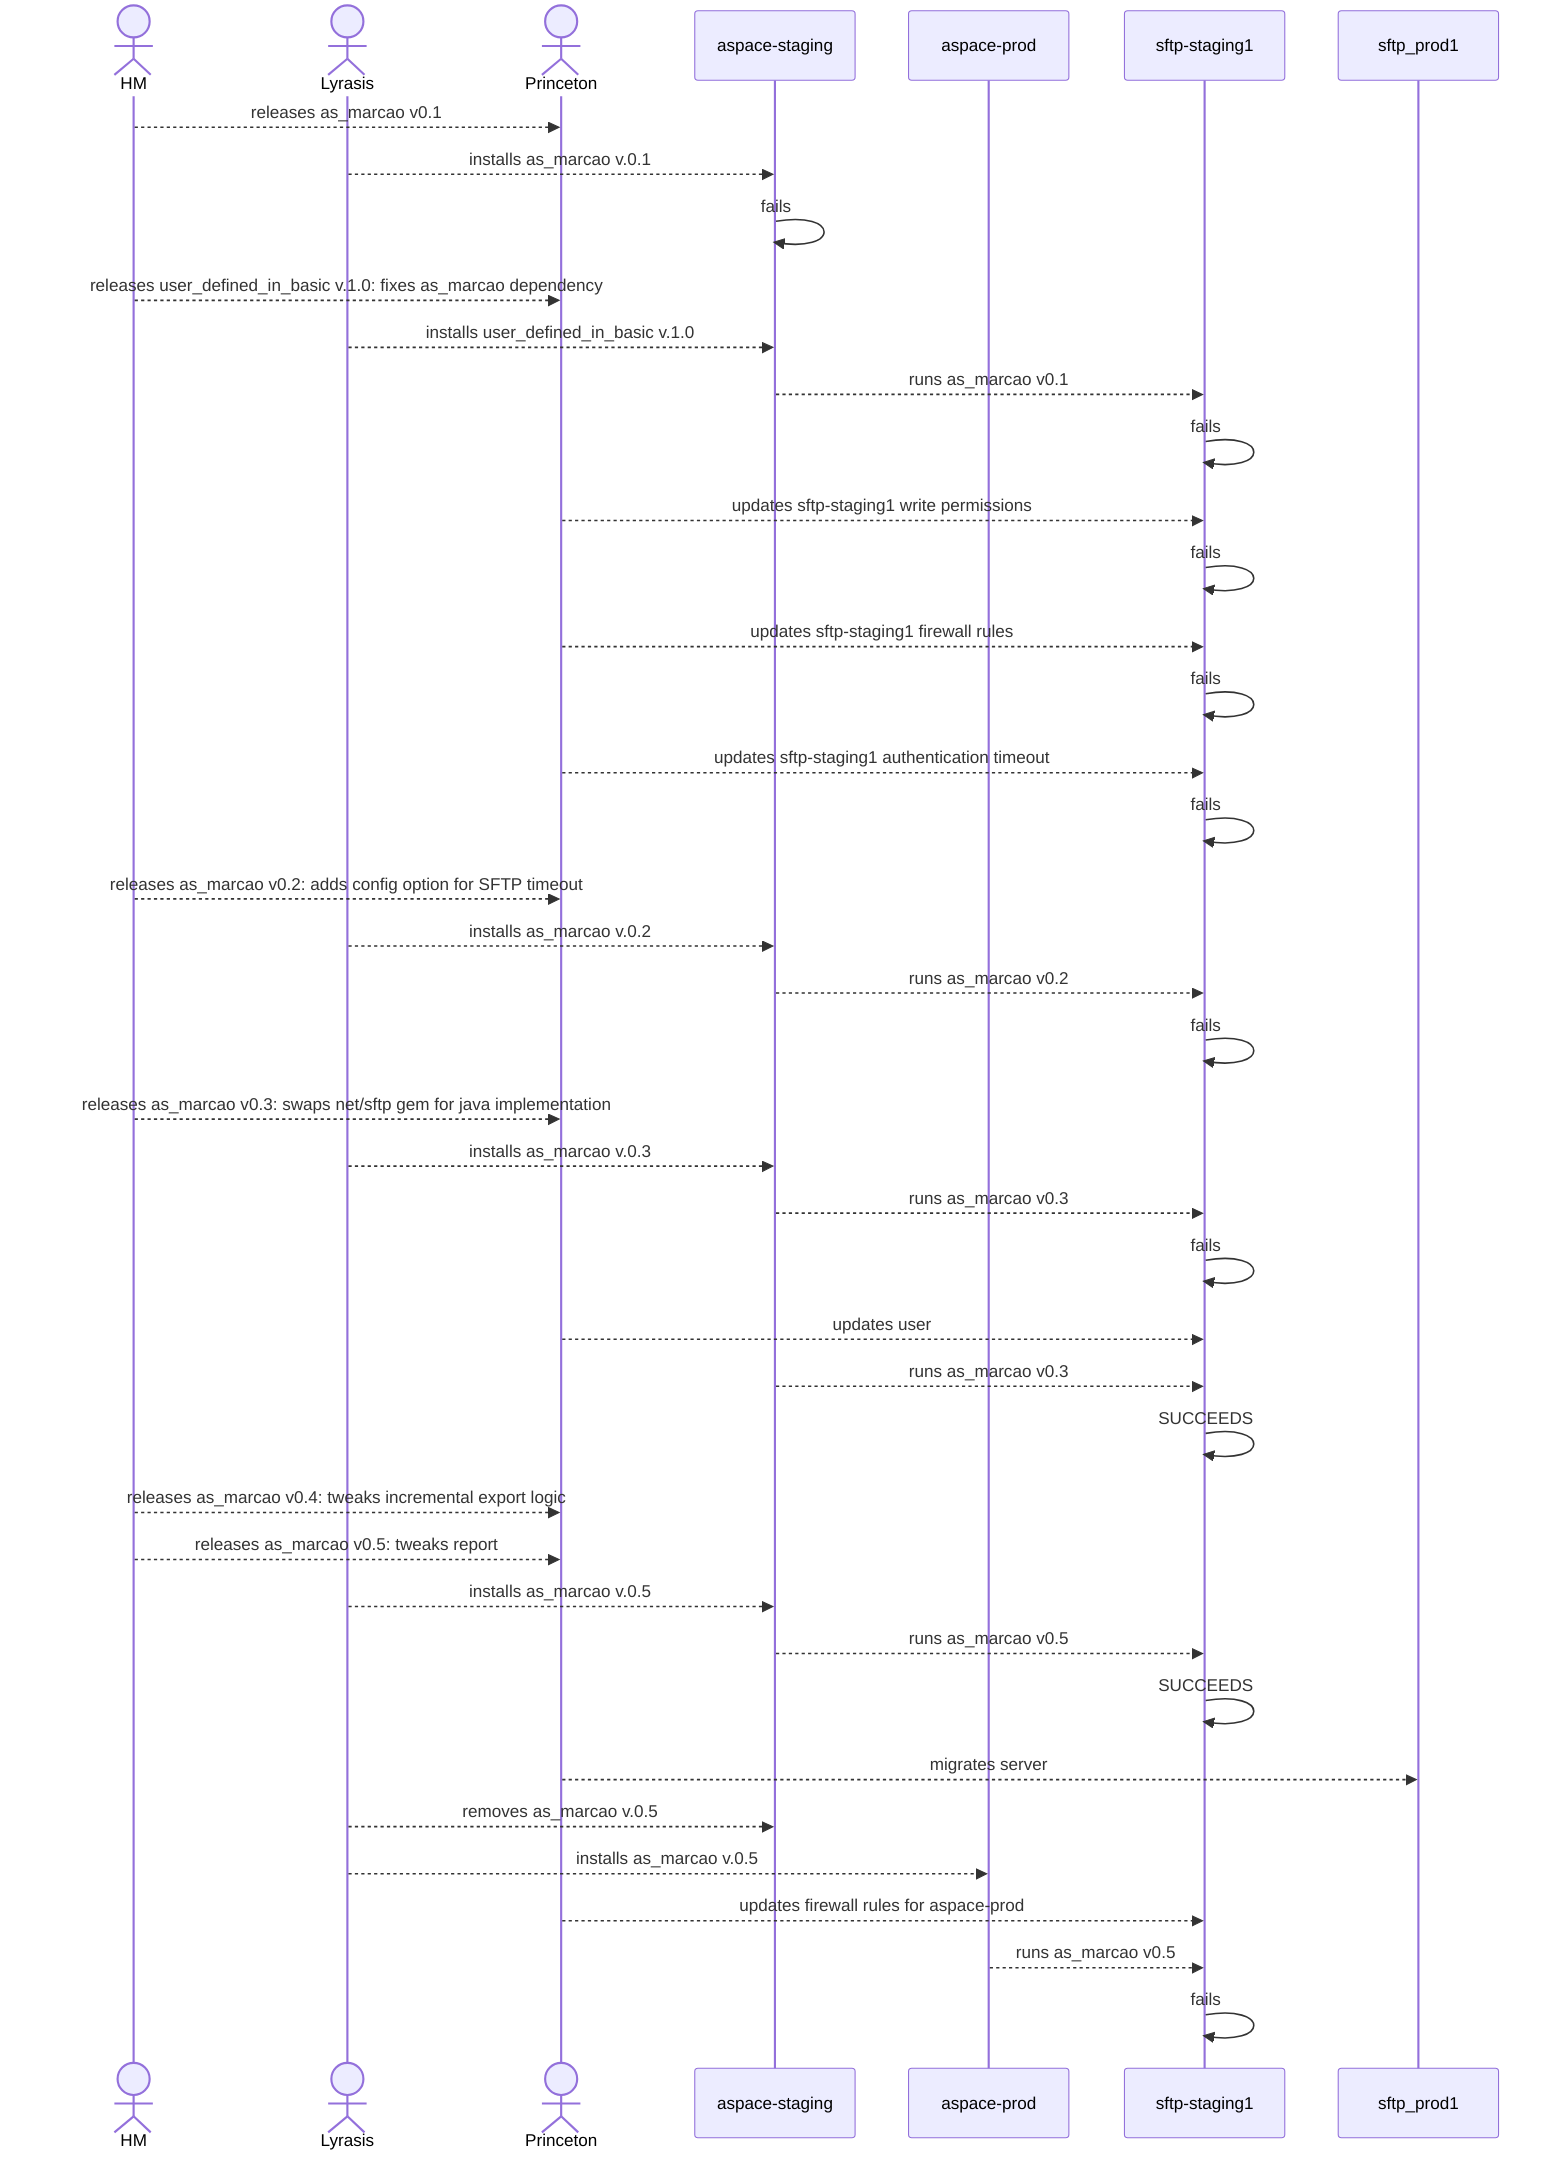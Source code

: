 sequenceDiagram;
actor HM
actor Lyrasis
actor Princeton
participant aspace-staging 
participant aspace-prod
participant sftp-staging1
participant sftp_prod1

HM-->>Princeton:releases as_marcao v0.1
Lyrasis-->>aspace-staging: installs as_marcao v.0.1
aspace-staging->>aspace-staging:fails
HM-->>Princeton: releases user_defined_in_basic v.1.0: fixes as_marcao dependency
Lyrasis-->>aspace-staging: installs user_defined_in_basic v.1.0
aspace-staging-->>sftp-staging1:runs as_marcao v0.1
sftp-staging1->>sftp-staging1: fails
Princeton-->>sftp-staging1: updates sftp-staging1 write permissions
sftp-staging1->>sftp-staging1: fails
Princeton-->>sftp-staging1: updates sftp-staging1 firewall rules
sftp-staging1->>sftp-staging1: fails
Princeton-->>sftp-staging1: updates sftp-staging1 authentication timeout
sftp-staging1->>sftp-staging1: fails
HM-->>Princeton:releases as_marcao v0.2: adds config option for SFTP timeout
Lyrasis-->>aspace-staging: installs as_marcao v.0.2
aspace-staging-->>sftp-staging1:runs as_marcao v0.2
sftp-staging1->>sftp-staging1: fails
HM-->>Princeton:releases as_marcao v0.3: swaps net/sftp gem for java implementation
Lyrasis-->>aspace-staging: installs as_marcao v.0.3
aspace-staging-->>sftp-staging1:runs as_marcao v0.3
sftp-staging1->>sftp-staging1: fails
Princeton-->>sftp-staging1: updates user
aspace-staging-->>sftp-staging1:runs as_marcao v0.3
sftp-staging1->>sftp-staging1: SUCCEEDS
HM-->>Princeton:releases as_marcao v0.4: tweaks incremental export logic
HM-->>Princeton:releases as_marcao v0.5: tweaks report
Lyrasis-->>aspace-staging: installs as_marcao v.0.5
aspace-staging-->>sftp-staging1:runs as_marcao v0.5
sftp-staging1->>sftp-staging1: SUCCEEDS
Princeton-->>sftp_prod1: migrates server
Lyrasis-->>aspace-staging: removes as_marcao v.0.5
Lyrasis-->>aspace-prod: installs as_marcao v.0.5
Princeton-->>sftp-staging1: updates firewall rules for aspace-prod
aspace-prod-->>sftp-staging1:runs as_marcao v0.5
sftp-staging1->>sftp-staging1: fails